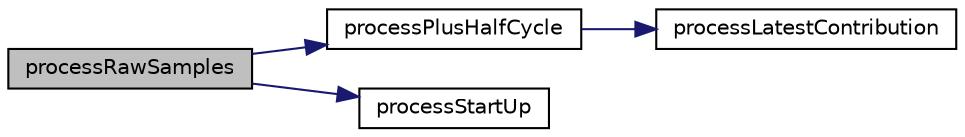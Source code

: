 digraph "processRawSamples"
{
 // LATEX_PDF_SIZE
  bgcolor="transparent";
  edge [fontname="Helvetica",fontsize="10",labelfontname="Helvetica",labelfontsize="10"];
  node [fontname="Helvetica",fontsize="10",shape=record];
  rankdir="LR";
  Node1 [label="processRawSamples",height=0.2,width=0.4,color="black", fillcolor="grey75", style="filled", fontcolor="black",tooltip="This routine is called by the ISR when a pair of V & I sample becomes available."];
  Node1 -> Node2 [color="midnightblue",fontsize="10",style="solid",fontname="Helvetica"];
  Node2 [label="processPlusHalfCycle",height=0.2,width=0.4,color="black",URL="$group__TimeCritical.html#gaab63947d9b9f7f49dbb62a8ceada3d30",tooltip="Process the start of a new +ve half cycle, for this phase, just after the zero-crossing point."];
  Node2 -> Node3 [color="midnightblue",fontsize="10",style="solid",fontname="Helvetica"];
  Node3 [label="processLatestContribution",height=0.2,width=0.4,color="black",URL="$group__TimeCritical.html#ga21380cdbe3f783dad431ff1a912cbaa1",tooltip="Process the lastest contribution after each phase specific new cycle additional processing is perform..."];
  Node1 -> Node4 [color="midnightblue",fontsize="10",style="solid",fontname="Helvetica"];
  Node4 [label="processStartUp",height=0.2,width=0.4,color="black",URL="$group__TimeCritical.html#ga4bd9766ebd8acc09da5413f6d613f123",tooltip="Process the startup period for the router."];
}
